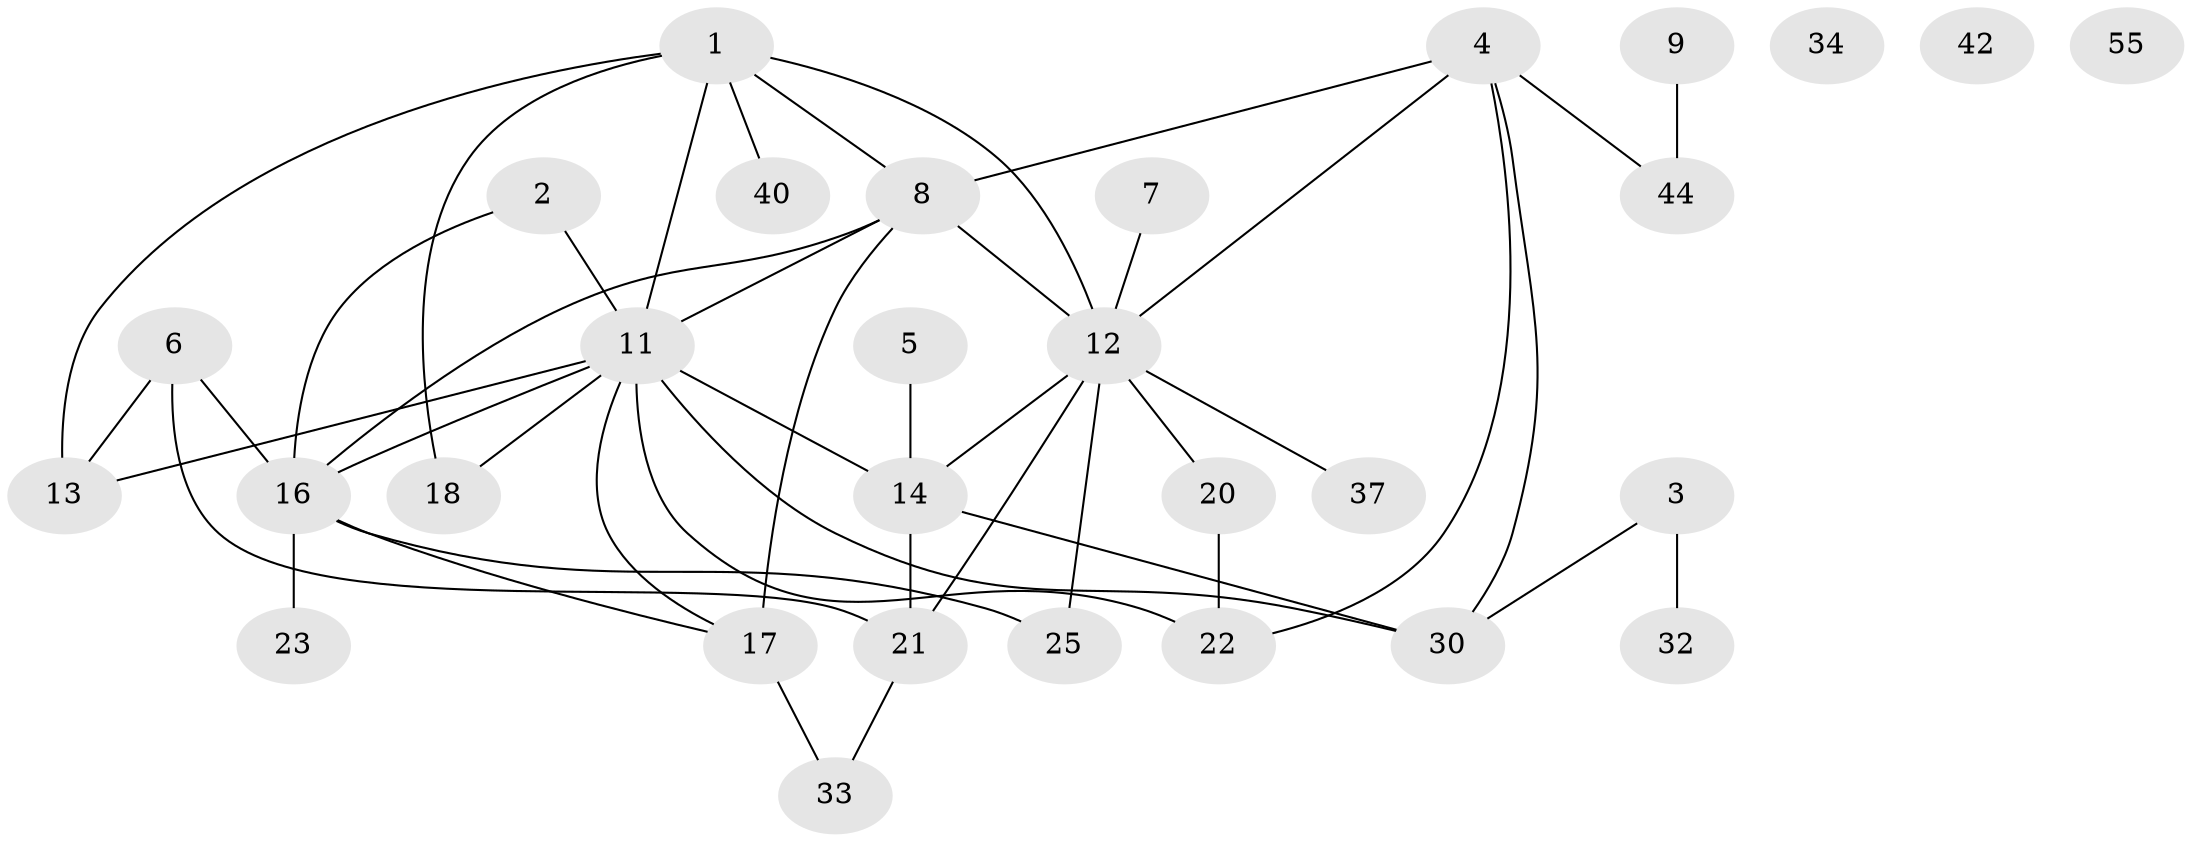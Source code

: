 // original degree distribution, {3: 0.2786885245901639, 2: 0.2459016393442623, 1: 0.21311475409836064, 5: 0.11475409836065574, 4: 0.06557377049180328, 0: 0.04918032786885246, 6: 0.01639344262295082, 7: 0.01639344262295082}
// Generated by graph-tools (version 1.1) at 2025/16/03/04/25 18:16:37]
// undirected, 30 vertices, 45 edges
graph export_dot {
graph [start="1"]
  node [color=gray90,style=filled];
  1 [super="+48"];
  2;
  3 [super="+58"];
  4 [super="+26"];
  5;
  6 [super="+10"];
  7;
  8 [super="+35"];
  9 [super="+41"];
  11 [super="+43+24+15"];
  12 [super="+56+19"];
  13 [super="+59+28"];
  14 [super="+36+29+31+46"];
  16 [super="+27"];
  17 [super="+57+52+39"];
  18 [super="+54"];
  20;
  21 [super="+38"];
  22 [super="+51"];
  23;
  25;
  30 [super="+47"];
  32;
  33;
  34;
  37;
  40;
  42;
  44;
  55;
  1 -- 18;
  1 -- 8;
  1 -- 40;
  1 -- 11;
  1 -- 12;
  1 -- 13;
  2 -- 11;
  2 -- 16;
  3 -- 30;
  3 -- 32;
  4 -- 30;
  4 -- 22;
  4 -- 12;
  4 -- 44;
  4 -- 8;
  5 -- 14;
  6 -- 13;
  6 -- 16;
  6 -- 21;
  7 -- 12;
  8 -- 17 [weight=2];
  8 -- 11;
  8 -- 12;
  8 -- 16;
  9 -- 44;
  11 -- 17;
  11 -- 30;
  11 -- 13;
  11 -- 14 [weight=2];
  11 -- 16;
  11 -- 18;
  11 -- 22;
  12 -- 21;
  12 -- 14;
  12 -- 20;
  12 -- 37;
  12 -- 25;
  14 -- 21;
  14 -- 30;
  16 -- 17;
  16 -- 23;
  16 -- 25;
  17 -- 33;
  20 -- 22;
  21 -- 33;
}

